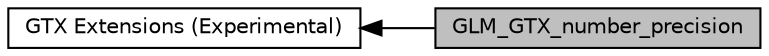 digraph "GLM_GTX_number_precision"
{
  edge [fontname="Helvetica",fontsize="10",labelfontname="Helvetica",labelfontsize="10"];
  node [fontname="Helvetica",fontsize="10",shape=box];
  rankdir=LR;
  Node2 [label="GTX Extensions (Experimental)",height=0.2,width=0.4,color="black", fillcolor="white", style="filled",URL="$group__gtx.html",tooltip="Functions and types that the GLSL specification doesn't define, but useful to have for a C++ program."];
  Node1 [label="GLM_GTX_number_precision",height=0.2,width=0.4,color="black", fillcolor="grey75", style="filled", fontcolor="black",tooltip="Defined size types."];
  Node2->Node1 [shape=plaintext, dir="back", style="solid"];
}
